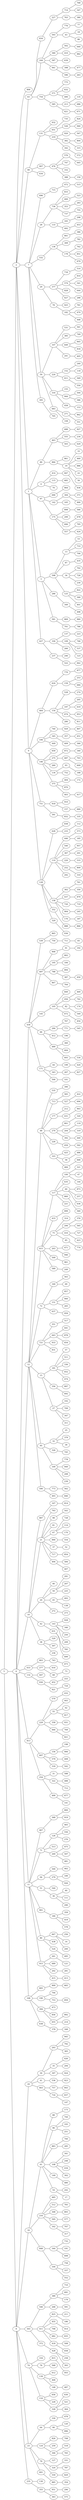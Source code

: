Strict Graph A{
    rankdir=LR;
    5 -- {2 6 8 };
    2 -- {806 63 99 7 1 9 };
    6 -- {430 12 10 633 132 813 11 168 };
    8 -- {24 16 303 74 23 235 };
    806;
    63 -- {834 244 754 };
    99 -- {131 907 634 };
    7 -- {696 28 532 29 59 395 };
    1 -- {89 4 97 3 427 };
    9 -- {464 106 146 751 128 };
    430 -- {539 497 145 66 171 };
    12 -- {48 615 72 721 15 95 590 };
    10 -- {887 21 20 42 38 };
    633 -- {803 277 };
    132 -- {447 930 };
    813 -- {229 607 254 };
    11 -- {467 71 94 51 901 80 915 };
    168 -- {805 190 394 638 };
    24 -- {30 41 663 };
    16 -- {61 216 848 };
    303 -- {546 411 372 };
    74 -- {334 76 139 116 };
    23 -- {64 124 79 601 };
    235 -- {130 355 };
    834 -- {227 };
    244 -- {593 580 587 941 };
    754 -- {571 585 };
    131 -- {932 651 219 };
    907 -- {476 };
    634;
    696 -- {715 };
    28 -- {736 133 };
    532 -- {136 };
    29 -- {377 78 };
    59 -- {107 224 316 683 };
    395 -- {705 };
    89 -- {463 884 };
    4 -- {414 115 70 };
    97 -- {690 142 175 };
    3 -- {598 286 581 };
    427 -- {104 237 };
    464 -- {624 154 };
    106 -- {740 345 449 };
    146 -- {659 275 260 134 375 };
    751 -- {918 391 };
    128 -- {628 110 158 352 329 };
    539 -- {865 750 };
    497 -- {908 195 788 867 };
    145 -- {105 };
    66 -- {284 412 489 };
    171 -- {44 343 506 };
    48 -- {535 713 177 270 226 103 };
    615 -- {117 433 75 203 509 589 };
    72 -- {160 151 637 };
    721 -- {351 643 933 831 };
    15 -- {181 356 27 };
    95 -- {32 326 169 };
    590 -- {773 493 };
    887 -- {167 };
    21 -- {793 98 81 67 890 37 717 494 };
    20 -- {46 50 45 272 };
    42 -- {143 631 };
    38 -- {520 307 236 };
    803 -- {743 };
    277 -- {616 68 };
    447;
    930 -- {452 921 };
    229 -- {570 55 358 666 };
    607 -- {156 579 318 };
    254 -- {31 322 499 };
    467 -- {368 };
    71 -- {126 513 269 };
    94 -- {500 279 };
    51 -- {544 36 };
    901 -- {180 };
    80 -- {667 438 524 };
    915 -- {261 689 202 415 };
    805 -- {909 };
    190 -- {794 753 };
    394 -- {473 856 655 };
    638 -- {378 };
    30 -- {293 35 397 };
    41 -- {536 };
    663 -- {757 716 };
    61 -- {88 96 883 108 149 54 };
    216 -- {485 512 308 595 162 };
    848 -- {344 164 };
    546 -- {389 268 };
    411 -- {825 455 798 682 418 };
    372 -- {428 };
    334;
    76 -- {815 568 };
    139 -- {612 468 148 };
    116 -- {656 228 328 };
    64 -- {330 90 };
    124 -- {826 259 306 };
    79 -- {127 324 559 };
    601 -- {885 };
    130;
    355 -- {951 363 };
    227 -- {714 763 };
    593 -- {776 43 };
    580 -- {502 410 };
    587 -- {639 };
    941 -- {398 596 };
    571 -- {775 632 490 };
    585 -- {213 621 };
    932;
    651 -- {735 526 };
    219 -- {920 382 342 };
    476 -- {576 747 332 388 };
    715 -- {472 };
    736 -- {833 400 353 737 };
    133 -- {183 492 };
    136 -- {661 309 178 };
    377 -- {734 574 828 627 };
    78 -- {925 182 };
    107 -- {531 385 649 241 };
    224 -- {152 611 };
    316 -- {155 944 458 };
    683 -- {271 338 };
    705;
    463 -- {688 555 503 };
    884 -- {861 19 };
    414 -- {847 };
    115 -- {685 };
    70;
    690 -- {864 };
    142 -- {304 165 };
    175 -- {898 299 606 557 };
    598 -- {13 87 34 125 };
    286 -- {349 };
    581 -- {869 701 };
    104 -- {137 109 266 };
    237 -- {246 522 };
    624 -- {770 159 };
    154 -- {528 197 674 280 };
    740 -- {929 };
    345 -- {357 409 };
    449;
    659;
    275 -- {872 687 };
    260;
    134 -- {93 752 };
    375 -- {404 870 403 };
    918 -- {910 157 };
    391 -- {832 };
    628 -- {838 233 };
    110 -- {446 540 367 220 252 292 };
    158 -- {362 437 720 904 176 };
    352 -- {888 };
    329 -- {936 };
    865;
    750 -- {711 };
    908 -- {91 };
    195 -- {662 184 };
    788 -- {894 387 };
    867 -- {764 };
    105 -- {849 456 82 672 };
    284 -- {767 771 };
    412 -- {196 };
    489 -- {360 604 693 };
    44 -- {199 };
    343 -- {267 };
    506 -- {101 };
    535 -- {390 };
    713 -- {583 527 };
    177 -- {212 431 };
    270 -- {801 204 392 };
    226 -- {459 };
    103 -- {425 58 484 };
    117 -- {100 635 60 860 221 };
    433 -- {899 };
    75 -- {314 206 416 85 };
    203 -- {471 946 };
    509 -- {961 };
    589 -- {249 };
    160 -- {563 69 };
    151 -- {857 900 265 };
    637 -- {959 };
    351 -- {517 };
    643 -- {641 878 654 };
    933;
    831;
    181 -- {57 511 336 652 474 };
    356 -- {897 692 };
    27 -- {102 709 347 311 };
    32 -- {25 379 39 };
    326 -- {745 };
    169 -- {778 949 208 239 };
    773 -- {562 };
    493 -- {846 };
    167 -- {814 };
    793;
    98 -- {543 };
    81;
    67 -- {728 114 170 };
    890 -- {554 };
    37 -- {52 };
    717 -- {854 };
    494 -- {584 407 };
    46;
    50 -- {291 207 225 };
    45 -- {402 138 };
    272 -- {273 };
    143 -- {928 346 250 209 };
    631 -- {785 699 };
    520;
    307;
    236;
    743 -- {673 };
    616;
    68 -- {73 };
    452 -- {222 };
    921 -- {724 };
    570 -- {432 };
    55 -- {443 62 817 };
    358 -- {931 };
    666 -- {769 821 };
    156 -- {198 906 };
    579 -- {408 };
    318 -- {542 };
    31 -- {588 };
    322 -- {488 712 };
    499 -- {677 141 };
    368 -- {800 919 };
    126 -- {465 556 276 };
    513;
    269 -- {475 507 481 };
    500 -- {462 };
    279 -- {189 926 };
    544;
    36 -- {40 111 290 };
    180 -- {359 419 578 };
    667 -- {256 14 200 };
    438;
    524 -- {495 };
    261 -- {121 };
    689;
    202 -- {281 };
    415 -- {413 };
    909 -- {665 };
    794;
    753 -- {859 };
    473;
    856;
    655 -- {892 214 };
    378 -- {348 };
    293 -- {945 792 365 };
    35 -- {626 294 };
    397 -- {924 };
    536 -- {923 };
    757 -- {843 };
    716 -- {837 147 };
    88 -- {173 };
    96 -- {744 193 251 };
    883 -- {700 285 };
    108 -- {341 248 434 302 };
    149 -- {480 };
    54 -- {242 17 };
    485;
    512 -- {783 };
    308 -- {893 };
    595 -- {577 };
    162 -- {707 317 };
    344 -- {732 191 608 };
    164 -- {758 337 552 };
    389 -- {710 691 179 };
    268 -- {591 };
    825 -- {211 186 };
    455 -- {914 };
    798;
    682 -- {835 };
    418 -- {508 658 };
    428 -- {258 393 };
    815 -- {955 };
    568;
    612;
    468;
    148 -- {487 };
    656;
    228;
    328 -- {630 521 364 };
    330 -- {478 };
    90 -- {120 896 };
    826 -- {708 };
    259;
    306 -- {518 765 };
    127;
    324 -- {331 787 };
    559 -- {829 };
    885 -- {354 };
    951 -- {296 };
    363 -- {575 };
    714 -- {768 547 };
    763 -- {380 };
    776 -- {77 };
    43 -- {18 86 };
    502 -- {640 };
    410 -- {882 };
    639;
    398 -- {477 };
    596 -- {263 };
    775;
    632;
    490;
    213 -- {135 686 };
    621 -- {671 };
    735;
    526 -- {824 940 };
    920 -- {567 };
    382 -- {804 315 };
    342 -- {572 };
    576 -- {645 };
    747;
    332;
    388 -- {150 };
    472 -- {515 };
    833;
    400 -- {523 };
    353 -- {283 };
    737 -- {755 };
    183 -- {298 };
    492 -- {453 };
    661 -- {386 };
    309 -- {782 };
    178 -- {762 851 679 };
    734 -- {514 };
    574 -- {810 541 644 };
    828;
    627 -- {288 };
    925;
    182 -- {781 470 448 };
    531 -- {561 };
    385 -- {749 };
    649 -- {845 818 };
    241 -- {405 };
    152 -- {240 118 };
    611 -- {569 550 };
    155;
    944 -- {504 586 };
    458 -- {153 };
    271 -- {862 551 };
    338;
    688 -- {927 };
    555 -- {234 };
    503 -- {629 };
    861;
    19 -- {33 460 886 22 56 };
    847 -- {836 };
    685;
    864;
    304 -- {371 466 };
    165;
    898 -- {566 };
    299;
    606 -- {678 };
    557 -- {795 424 };
    13 -- {53 733 706 };
    87 -- {435 };
    34 -- {702 726 230 };
    125 -- {822 300 401 };
    349 -- {498 };
    869 -- {960 };
    701 -- {786 };
    137 -- {223 };
    109 -- {746 537 123 };
    266;
    246;
    522 -- {842 };
    770 -- {877 };
    159 -- {253 684 };
    528 -- {274 };
    197 -- {205 619 };
    674 -- {953 811 };
    280;
    929 -- {807 };
    357 -- {451 };
    409 -- {366 };
    872 -- {340 };
    687 -- {703 609 };
    93 -- {188 };
    752;
    404 -- {172 };
    870;
    403 -- {417 };
    910;
    157 -- {660 };
    832 -- {335 };
    838;
    233 -- {112 };
    446 -- {573 185 };
    540;
    367 -- {957 201 };
    220 -- {533 };
    252 -- {809 310 };
    292;
    362 -- {761 350 };
    437 -- {879 };
    720 -- {719 };
    904 -- {245 };
    176 -- {187 };
    888 -- {866 };
    936;
    711 -- {65 };
    91 -- {192 };
    662;
    184;
    894;
    387 -- {450 };
    764;
    849;
    456 -- {469 742 };
    82 -- {174 549 };
    672 -- {454 };
    767;
    771 -- {545 };
    196;
    360;
    604;
    693 -- {534 };
    199 -- {420 };
    267 -- {827 };
    101;
    390;
    583;
    527 -- {422 694 };
    212;
    431 -- {903 };
    801 -- {320 };
    204 -- {119 319 };
    392 -- {440 };
    459 -- {592 };
    425;
    58 -- {486 };
    484 -- {668 };
    100 -- {321 47 144 };
    635;
    60 -- {873 257 636 };
    860 -- {560 };
    221;
    899;
    314;
    206 -- {376 565 };
    416 -- {727 423 };
    85 -- {774 };
    471;
    946;
    961;
    249;
    563;
    69;
    857;
    900;
    265;
    959;
    517;
    641;
    878;
    654;
    57;
    511;
    336;
    652;
    474;
    897;
    692;
    102;
    709;
    347;
    311;
    25;
    379;
    39;
    745;
    778;
    949;
    208;
    239;
    562;
    846;
    814;
    543;
    728;
    114;
    170;
    554;
    52;
    854;
    584;
    407;
    291;
    207;
    225;
    402;
    138;
    273;
    928;
    346;
    250;
    209;
    785;
    699;
    673;
    73;
    222;
    724;
    432;
    443;
    62;
    817;
    931;
    769;
    821;
    198;
    906;
    408;
    542;
    588;
    488;
    712;
    677;
    141;
    800;
    919;
    465;
    556;
    276;
    475;
    507;
    481;
    462;
    189;
    926;
    40;
    111;
    290;
    359;
    419;
    578;
    256;
    14;
    200;
    495;
    121;
    281;
    413;
    665;
    859;
    892;
    214;
    348;
    945;
    792;
    365;
    626;
    294;
    924;
    923;
    843;
    837;
    147;
    173;
    744;
    193;
    251;
    700;
    285;
    341;
    248;
    434;
    302;
    480;
    242;
    17;
    783;
    893;
    577;
    707;
    317;
    732;
    191;
    608;
    758;
    337;
    552;
    710;
    691;
    179;
    591;
    211;
    186;
    914;
    835;
    508;
    658;
    258;
    393;
    955;
    487;
    630;
    521;
    364;
    478;
    120;
    896;
    708;
    518;
    765;
    331;
    787;
    829;
    354;
    296;
    575;
    768;
    547;
    380;
    77;
    18;
    86;
    640;
    882;
    477;
    263;
    135;
    686;
    671;
    824;
    940;
    567;
    804;
    315;
    572;
    645;
    150;
    515;
    523;
    283;
    755;
    298;
    453;
    386;
    782;
    762;
    851;
    679;
    514;
    810;
    541;
    644;
    288;
    781;
    470;
    448;
    561;
    749;
    845;
    818;
    405;
    240;
    118;
    569;
    550;
    504;
    586;
    153;
    862;
    551;
    927;
    234;
    629;
    33;
    460;
    886;
    22;
    56;
    836;
    371;
    466;
    566;
    678;
    795;
    424;
    53;
    733;
    706;
    435;
    702;
    726;
    230;
    822;
    300;
    401;
    498;
    960;
    786;
    223;
    746;
    537;
    123;
    842;
    877;
    253;
    684;
    274;
    205;
    619;
    953;
    811;
    807;
    451;
    366;
    340;
    703;
    609;
    188;
    172;
    417;
    660;
    335;
    112;
    573;
    185;
    957;
    201;
    533;
    809;
    310;
    761;
    350;
    879;
    719;
    245;
    187;
    866;
    65;
    192;
    450;
    469;
    742;
    174;
    549;
    454;
    545;
    534;
    420;
    827;
    422;
    694;
    903;
    320;
    119;
    319;
    440;
    592;
    486;
    668;
    321;
    47;
    144;
    873;
    257;
    636;
    560;
    376;
    565;
    727;
    423;
    774;
}